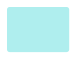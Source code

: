 @startuml

skinparam ClassBackgroundColor #PaleTurquoise
skinparam ClassFontColor #PaleTurquoise
skinparam ClassBorderColor #PaleTurquoise

skinparam ClassStereotypeFontSize 0
skinparam CircledCharacterFontSize 0
skinparam CircledCharacterRadius 0
skinparam ClassBorderThickness 0
skinparam Shadowing false

class Dummy

@enduml